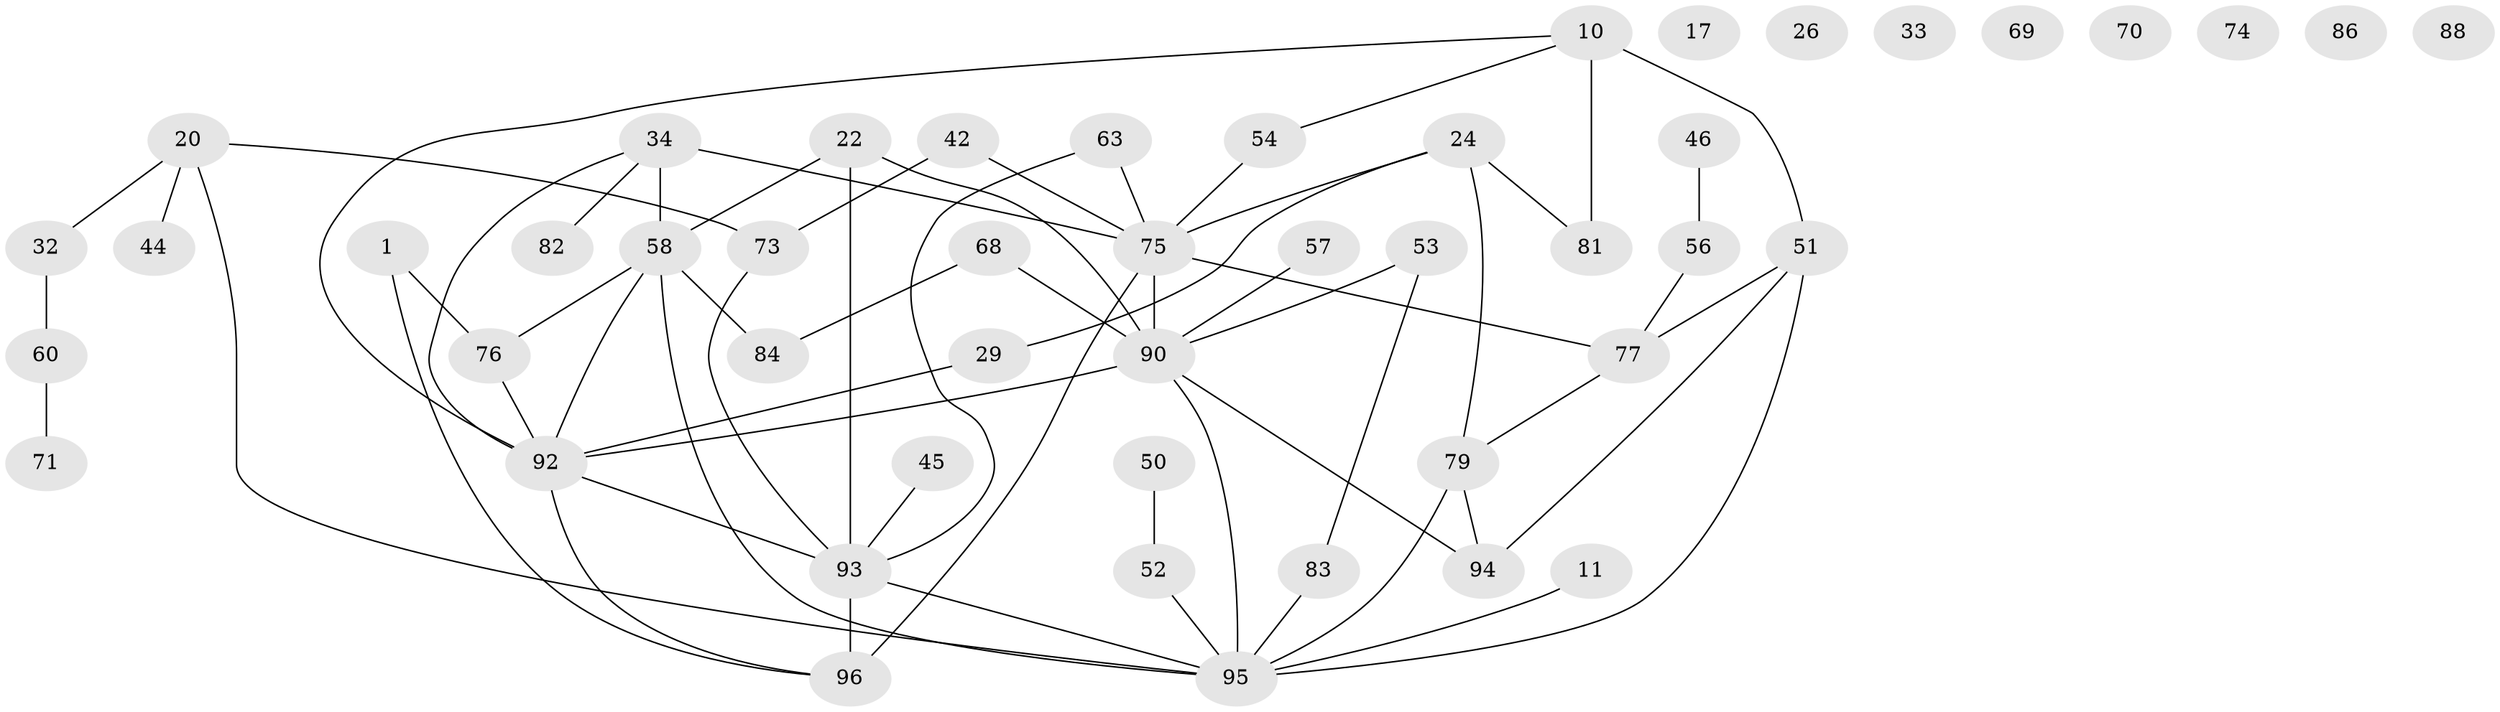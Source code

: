 // original degree distribution, {2: 0.2604166666666667, 3: 0.22916666666666666, 1: 0.13541666666666666, 4: 0.14583333333333334, 5: 0.10416666666666667, 7: 0.010416666666666666, 0: 0.08333333333333333, 8: 0.010416666666666666, 6: 0.020833333333333332}
// Generated by graph-tools (version 1.1) at 2025/39/03/09/25 04:39:04]
// undirected, 48 vertices, 63 edges
graph export_dot {
graph [start="1"]
  node [color=gray90,style=filled];
  1;
  10;
  11;
  17;
  20 [super="+5+19"];
  22;
  24 [super="+14"];
  26;
  29;
  32;
  33;
  34;
  42 [super="+38"];
  44;
  45;
  46;
  50 [super="+15"];
  51 [super="+25"];
  52;
  53;
  54;
  56 [super="+6+21"];
  57;
  58 [super="+48"];
  60;
  63;
  68;
  69;
  70;
  71;
  73;
  74;
  75 [super="+16+47"];
  76;
  77 [super="+3"];
  79 [super="+37"];
  81;
  82 [super="+7"];
  83;
  84 [super="+18"];
  86;
  88;
  90 [super="+64+43+35"];
  92 [super="+40+59+87+85+78"];
  93 [super="+67+66"];
  94 [super="+91"];
  95 [super="+27+80"];
  96 [super="+39"];
  1 -- 76;
  1 -- 96;
  10 -- 51 [weight=2];
  10 -- 54;
  10 -- 81;
  10 -- 92;
  11 -- 95;
  20 -- 32;
  20 -- 95;
  20 -- 44;
  20 -- 73;
  22 -- 93 [weight=3];
  22 -- 58;
  22 -- 90 [weight=4];
  24 -- 79;
  24 -- 81;
  24 -- 29;
  24 -- 75;
  29 -- 92;
  32 -- 60;
  34 -- 58 [weight=2];
  34 -- 75;
  34 -- 82;
  34 -- 92;
  42 -- 73 [weight=2];
  42 -- 75;
  45 -- 93;
  46 -- 56;
  50 -- 52;
  51 -- 77;
  51 -- 95;
  51 -- 94;
  52 -- 95;
  53 -- 83;
  53 -- 90;
  54 -- 75;
  56 -- 77;
  57 -- 90;
  58 -- 76;
  58 -- 84;
  58 -- 95;
  58 -- 92;
  60 -- 71;
  63 -- 75;
  63 -- 93;
  68 -- 84;
  68 -- 90;
  73 -- 93;
  75 -- 96;
  75 -- 90 [weight=2];
  75 -- 77;
  76 -- 92 [weight=3];
  77 -- 79;
  79 -- 94;
  79 -- 95 [weight=3];
  83 -- 95;
  90 -- 95;
  90 -- 92 [weight=5];
  90 -- 94;
  92 -- 93;
  92 -- 96;
  93 -- 96 [weight=2];
  93 -- 95 [weight=3];
}
